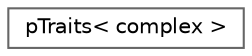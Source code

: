 digraph "Graphical Class Hierarchy"
{
 // LATEX_PDF_SIZE
  bgcolor="transparent";
  edge [fontname=Helvetica,fontsize=10,labelfontname=Helvetica,labelfontsize=10];
  node [fontname=Helvetica,fontsize=10,shape=box,height=0.2,width=0.4];
  rankdir="LR";
  Node0 [id="Node000000",label="pTraits\< complex \>",height=0.2,width=0.4,color="grey40", fillcolor="white", style="filled",URL="$classFoam_1_1pTraits_3_01complex_01_4.html",tooltip=" "];
}
